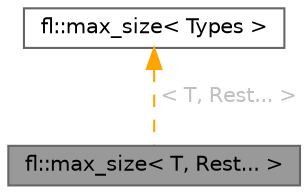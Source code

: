 digraph "fl::max_size&lt; T, Rest... &gt;"
{
 // INTERACTIVE_SVG=YES
 // LATEX_PDF_SIZE
  bgcolor="transparent";
  edge [fontname=Helvetica,fontsize=10,labelfontname=Helvetica,labelfontsize=10];
  node [fontname=Helvetica,fontsize=10,shape=box,height=0.2,width=0.4];
  Node1 [id="Node000001",label="fl::max_size\< T, Rest... \>",height=0.2,width=0.4,color="gray40", fillcolor="grey60", style="filled", fontcolor="black",tooltip=" "];
  Node2 -> Node1 [id="edge1_Node000001_Node000002",dir="back",color="orange",style="dashed",tooltip=" ",label=" \< T, Rest... \>",fontcolor="grey" ];
  Node2 [id="Node000002",label="fl::max_size\< Types \>",height=0.2,width=0.4,color="gray40", fillcolor="white", style="filled",URL="$d4/d36/namespacefl.html#d4/dda/structfl_1_1max__size",tooltip=" "];
}
